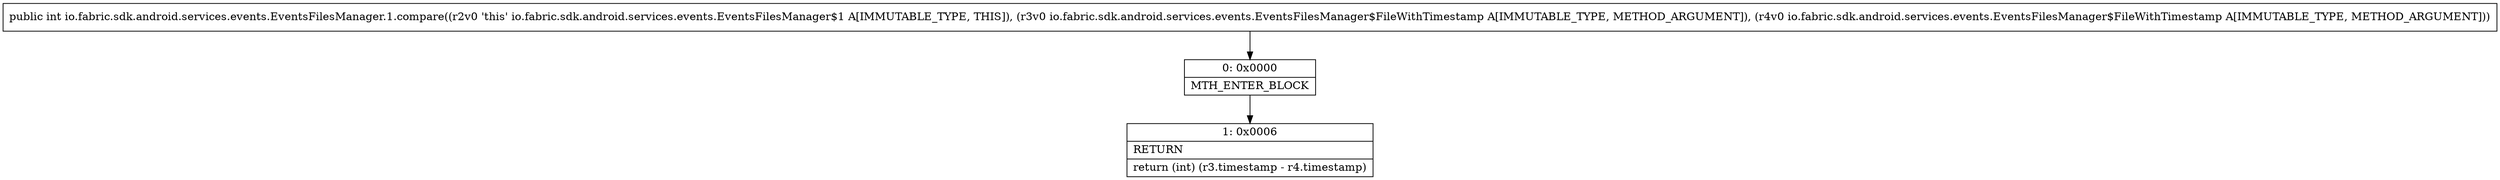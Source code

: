 digraph "CFG forio.fabric.sdk.android.services.events.EventsFilesManager.1.compare(Lio\/fabric\/sdk\/android\/services\/events\/EventsFilesManager$FileWithTimestamp;Lio\/fabric\/sdk\/android\/services\/events\/EventsFilesManager$FileWithTimestamp;)I" {
Node_0 [shape=record,label="{0\:\ 0x0000|MTH_ENTER_BLOCK\l}"];
Node_1 [shape=record,label="{1\:\ 0x0006|RETURN\l|return (int) (r3.timestamp \- r4.timestamp)\l}"];
MethodNode[shape=record,label="{public int io.fabric.sdk.android.services.events.EventsFilesManager.1.compare((r2v0 'this' io.fabric.sdk.android.services.events.EventsFilesManager$1 A[IMMUTABLE_TYPE, THIS]), (r3v0 io.fabric.sdk.android.services.events.EventsFilesManager$FileWithTimestamp A[IMMUTABLE_TYPE, METHOD_ARGUMENT]), (r4v0 io.fabric.sdk.android.services.events.EventsFilesManager$FileWithTimestamp A[IMMUTABLE_TYPE, METHOD_ARGUMENT])) }"];
MethodNode -> Node_0;
Node_0 -> Node_1;
}

